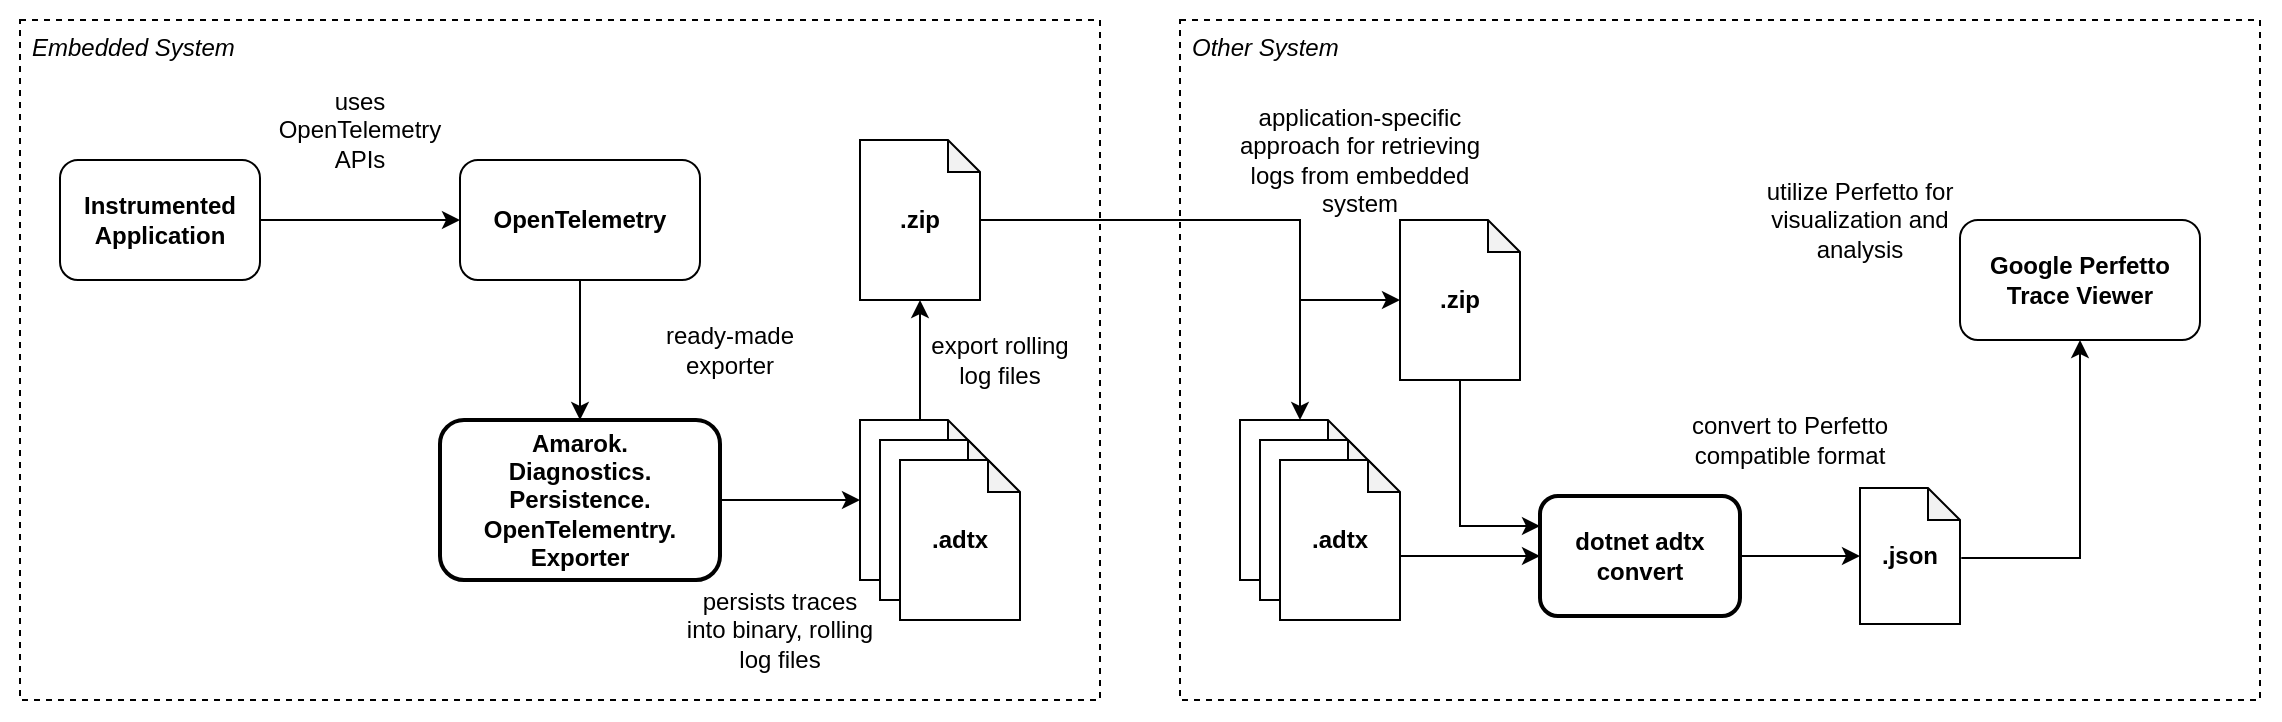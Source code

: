 <mxfile version="20.8.16" type="device"><diagram id="YuJUf8uzj3mHI4WgX2FS" name="Page-1"><mxGraphModel dx="1038" dy="706" grid="1" gridSize="10" guides="1" tooltips="1" connect="1" arrows="1" fold="1" page="1" pageScale="1" pageWidth="1169" pageHeight="827" math="0" shadow="0"><root><mxCell id="0"/><mxCell id="1" parent="0"/><mxCell id="1-Rvn6fp3p1bCdf23b4h-1" value="" style="rounded=0;whiteSpace=wrap;html=1;fontSize=16;strokeColor=none;" parent="1" vertex="1"><mxGeometry x="10" y="90" width="1140" height="360" as="geometry"/></mxCell><mxCell id="AkAmIeCnq4BpuojNItiG-7" value="Other System" style="rounded=0;whiteSpace=wrap;html=1;fillColor=default;dashed=1;verticalAlign=top;fontStyle=2;align=left;spacing=2;spacingTop=0;spacingLeft=4;perimeterSpacing=5;" parent="1" vertex="1"><mxGeometry x="600" y="100" width="540" height="340" as="geometry"/></mxCell><mxCell id="AkAmIeCnq4BpuojNItiG-1" value="Embedded System" style="rounded=0;whiteSpace=wrap;html=1;fillColor=default;dashed=1;verticalAlign=top;fontStyle=2;align=left;spacing=2;spacingTop=0;spacingLeft=4;perimeterSpacing=5;" parent="1" vertex="1"><mxGeometry x="20" y="100" width="540" height="340" as="geometry"/></mxCell><mxCell id="SJF9DmDJAav0LdkIqnQO-3" style="edgeStyle=orthogonalEdgeStyle;rounded=0;orthogonalLoop=1;jettySize=auto;html=1;fontStyle=1;exitX=1;exitY=0.5;exitDx=0;exitDy=0;entryX=0;entryY=0.5;entryDx=0;entryDy=0;" parent="1" source="SJF9DmDJAav0LdkIqnQO-1" target="AkAmIeCnq4BpuojNItiG-3" edge="1"><mxGeometry relative="1" as="geometry"><mxPoint x="200" y="200" as="targetPoint"/></mxGeometry></mxCell><mxCell id="SJF9DmDJAav0LdkIqnQO-1" value="Instrumented Application" style="rounded=1;whiteSpace=wrap;html=1;fontStyle=1;strokeWidth=1;" parent="1" vertex="1"><mxGeometry x="40" y="170" width="100" height="60" as="geometry"/></mxCell><mxCell id="MH_eT1EMx93FZZZnNA4_-4" style="edgeStyle=orthogonalEdgeStyle;rounded=0;orthogonalLoop=1;jettySize=auto;html=1;entryX=0.5;entryY=1;entryDx=0;entryDy=0;entryPerimeter=0;" parent="1" source="SJF9DmDJAav0LdkIqnQO-4" target="MH_eT1EMx93FZZZnNA4_-3" edge="1"><mxGeometry relative="1" as="geometry"/></mxCell><mxCell id="SJF9DmDJAav0LdkIqnQO-4" value=".atc" style="shape=note;whiteSpace=wrap;html=1;backgroundOutline=1;darkOpacity=0.05;size=16;fontStyle=1;strokeWidth=1;" parent="1" vertex="1"><mxGeometry x="440" y="300" width="60" height="80" as="geometry"/></mxCell><mxCell id="SJF9DmDJAav0LdkIqnQO-7" value=".atc" style="shape=note;whiteSpace=wrap;html=1;backgroundOutline=1;darkOpacity=0.05;size=16;fontStyle=1;strokeWidth=1;" parent="1" vertex="1"><mxGeometry x="450" y="310" width="60" height="80" as="geometry"/></mxCell><mxCell id="SJF9DmDJAav0LdkIqnQO-8" value=".adtx" style="shape=note;whiteSpace=wrap;html=1;backgroundOutline=1;darkOpacity=0.05;size=16;fontStyle=1;strokeWidth=1;" parent="1" vertex="1"><mxGeometry x="460" y="320" width="60" height="80" as="geometry"/></mxCell><mxCell id="SJF9DmDJAav0LdkIqnQO-13" value="uses OpenTelemetry APIs" style="text;html=1;align=center;verticalAlign=middle;whiteSpace=wrap;rounded=0;strokeWidth=2;" parent="1" vertex="1"><mxGeometry x="140" y="140" width="100" height="30" as="geometry"/></mxCell><mxCell id="AkAmIeCnq4BpuojNItiG-6" style="edgeStyle=orthogonalEdgeStyle;rounded=0;orthogonalLoop=1;jettySize=auto;html=1;exitX=1;exitY=0.5;exitDx=0;exitDy=0;entryX=0;entryY=0.5;entryDx=0;entryDy=0;entryPerimeter=0;" parent="1" source="SJF9DmDJAav0LdkIqnQO-17" target="SJF9DmDJAav0LdkIqnQO-4" edge="1"><mxGeometry relative="1" as="geometry"/></mxCell><mxCell id="SJF9DmDJAav0LdkIqnQO-17" value="Amarok.&lt;br&gt;Diagnostics.&lt;br&gt;Persistence.&lt;br&gt;OpenTelementry.&lt;br&gt;Exporter" style="rounded=1;whiteSpace=wrap;html=1;fontStyle=1;strokeWidth=2;" parent="1" vertex="1"><mxGeometry x="230" y="300" width="140" height="80" as="geometry"/></mxCell><mxCell id="SJF9DmDJAav0LdkIqnQO-22" style="edgeStyle=orthogonalEdgeStyle;rounded=0;orthogonalLoop=1;jettySize=auto;html=1;entryX=0;entryY=0.5;entryDx=0;entryDy=0;entryPerimeter=0;exitX=1;exitY=0.5;exitDx=0;exitDy=0;" parent="1" source="SJF9DmDJAav0LdkIqnQO-24" target="SJF9DmDJAav0LdkIqnQO-21" edge="1"><mxGeometry relative="1" as="geometry"><mxPoint x="790" y="300" as="sourcePoint"/></mxGeometry></mxCell><mxCell id="SJF9DmDJAav0LdkIqnQO-26" style="edgeStyle=orthogonalEdgeStyle;rounded=0;orthogonalLoop=1;jettySize=auto;html=1;exitX=1.013;exitY=0.515;exitDx=0;exitDy=0;entryX=0.5;entryY=1;entryDx=0;entryDy=0;exitPerimeter=0;" parent="1" source="SJF9DmDJAav0LdkIqnQO-21" target="SJF9DmDJAav0LdkIqnQO-25" edge="1"><mxGeometry relative="1" as="geometry"/></mxCell><mxCell id="SJF9DmDJAav0LdkIqnQO-21" value=".json" style="shape=note;whiteSpace=wrap;html=1;backgroundOutline=1;darkOpacity=0.05;size=16;fontStyle=1;strokeWidth=1;" parent="1" vertex="1"><mxGeometry x="940" y="334" width="50" height="68" as="geometry"/></mxCell><mxCell id="SJF9DmDJAav0LdkIqnQO-23" value="convert to Perfetto compatible format" style="text;html=1;align=center;verticalAlign=middle;whiteSpace=wrap;rounded=0;strokeWidth=2;" parent="1" vertex="1"><mxGeometry x="840" y="280" width="130" height="60" as="geometry"/></mxCell><mxCell id="SJF9DmDJAav0LdkIqnQO-24" value="dotnet adtx convert" style="rounded=1;whiteSpace=wrap;html=1;fontStyle=1;strokeWidth=2;" parent="1" vertex="1"><mxGeometry x="780" y="338" width="100" height="60" as="geometry"/></mxCell><mxCell id="SJF9DmDJAav0LdkIqnQO-25" value="Google Perfetto&lt;br&gt;Trace Viewer" style="rounded=1;whiteSpace=wrap;html=1;fontStyle=1;strokeWidth=1;" parent="1" vertex="1"><mxGeometry x="990" y="200" width="120" height="60" as="geometry"/></mxCell><mxCell id="_8kffTp9f2PSKax7xZP5-1" value="utilize Perfetto for visualization and analysis" style="text;html=1;align=center;verticalAlign=middle;whiteSpace=wrap;rounded=0;strokeWidth=2;" parent="1" vertex="1"><mxGeometry x="880" y="170" width="120" height="60" as="geometry"/></mxCell><mxCell id="AkAmIeCnq4BpuojNItiG-2" value="persists traces into binary, rolling log files" style="text;html=1;align=center;verticalAlign=middle;whiteSpace=wrap;rounded=0;strokeWidth=2;" parent="1" vertex="1"><mxGeometry x="350" y="390" width="100" height="30" as="geometry"/></mxCell><mxCell id="AkAmIeCnq4BpuojNItiG-4" style="edgeStyle=orthogonalEdgeStyle;rounded=0;orthogonalLoop=1;jettySize=auto;html=1;entryX=0.5;entryY=0;entryDx=0;entryDy=0;" parent="1" source="AkAmIeCnq4BpuojNItiG-3" target="SJF9DmDJAav0LdkIqnQO-17" edge="1"><mxGeometry relative="1" as="geometry"/></mxCell><mxCell id="AkAmIeCnq4BpuojNItiG-3" value="OpenTelemetry" style="rounded=1;whiteSpace=wrap;html=1;fontStyle=1;strokeWidth=1;" parent="1" vertex="1"><mxGeometry x="240" y="170" width="120" height="60" as="geometry"/></mxCell><mxCell id="AkAmIeCnq4BpuojNItiG-5" value="ready-made exporter" style="text;html=1;align=center;verticalAlign=middle;whiteSpace=wrap;rounded=0;strokeWidth=2;" parent="1" vertex="1"><mxGeometry x="330" y="250" width="90" height="30" as="geometry"/></mxCell><mxCell id="AkAmIeCnq4BpuojNItiG-11" value="" style="group" parent="1" vertex="1" connectable="0"><mxGeometry x="630" y="300" width="80" height="100" as="geometry"/></mxCell><mxCell id="AkAmIeCnq4BpuojNItiG-8" value=".atc" style="shape=note;whiteSpace=wrap;html=1;backgroundOutline=1;darkOpacity=0.05;size=16;fontStyle=1;strokeWidth=1;" parent="AkAmIeCnq4BpuojNItiG-11" vertex="1"><mxGeometry width="60" height="80" as="geometry"/></mxCell><mxCell id="AkAmIeCnq4BpuojNItiG-9" value=".atc" style="shape=note;whiteSpace=wrap;html=1;backgroundOutline=1;darkOpacity=0.05;size=16;fontStyle=1;strokeWidth=1;" parent="AkAmIeCnq4BpuojNItiG-11" vertex="1"><mxGeometry x="10" y="10" width="60" height="80" as="geometry"/></mxCell><mxCell id="AkAmIeCnq4BpuojNItiG-10" value=".adtx" style="shape=note;whiteSpace=wrap;html=1;backgroundOutline=1;darkOpacity=0.05;size=16;fontStyle=1;strokeWidth=1;" parent="AkAmIeCnq4BpuojNItiG-11" vertex="1"><mxGeometry x="20" y="20" width="60" height="80" as="geometry"/></mxCell><mxCell id="AkAmIeCnq4BpuojNItiG-13" value="application-specific approach for retrieving logs from embedded system" style="text;html=1;align=center;verticalAlign=middle;whiteSpace=wrap;rounded=0;strokeWidth=2;" parent="1" vertex="1"><mxGeometry x="620" y="150" width="140" height="40" as="geometry"/></mxCell><mxCell id="AkAmIeCnq4BpuojNItiG-14" style="edgeStyle=orthogonalEdgeStyle;rounded=0;orthogonalLoop=1;jettySize=auto;html=1;exitX=0;exitY=0;exitDx=60;exitDy=48;exitPerimeter=0;entryX=0;entryY=0.5;entryDx=0;entryDy=0;" parent="1" source="AkAmIeCnq4BpuojNItiG-10" target="SJF9DmDJAav0LdkIqnQO-24" edge="1"><mxGeometry relative="1" as="geometry"/></mxCell><mxCell id="MH_eT1EMx93FZZZnNA4_-6" style="edgeStyle=orthogonalEdgeStyle;rounded=0;orthogonalLoop=1;jettySize=auto;html=1;entryX=0.5;entryY=0;entryDx=0;entryDy=0;entryPerimeter=0;" parent="1" source="MH_eT1EMx93FZZZnNA4_-3" target="AkAmIeCnq4BpuojNItiG-8" edge="1"><mxGeometry relative="1" as="geometry"/></mxCell><mxCell id="MH_eT1EMx93FZZZnNA4_-8" style="edgeStyle=orthogonalEdgeStyle;rounded=0;orthogonalLoop=1;jettySize=auto;html=1;entryX=0;entryY=0.5;entryDx=0;entryDy=0;entryPerimeter=0;" parent="1" source="MH_eT1EMx93FZZZnNA4_-3" target="MH_eT1EMx93FZZZnNA4_-7" edge="1"><mxGeometry relative="1" as="geometry"><Array as="points"><mxPoint x="660" y="200"/><mxPoint x="660" y="240"/></Array></mxGeometry></mxCell><mxCell id="MH_eT1EMx93FZZZnNA4_-3" value=".zip" style="shape=note;whiteSpace=wrap;html=1;backgroundOutline=1;darkOpacity=0.05;size=16;fontStyle=1;strokeWidth=1;" parent="1" vertex="1"><mxGeometry x="440" y="160" width="60" height="80" as="geometry"/></mxCell><mxCell id="MH_eT1EMx93FZZZnNA4_-5" value="export rolling&lt;br&gt;log files" style="text;html=1;align=center;verticalAlign=middle;whiteSpace=wrap;rounded=0;strokeWidth=2;" parent="1" vertex="1"><mxGeometry x="460" y="255" width="100" height="30" as="geometry"/></mxCell><mxCell id="MH_eT1EMx93FZZZnNA4_-9" style="edgeStyle=orthogonalEdgeStyle;rounded=0;orthogonalLoop=1;jettySize=auto;html=1;exitX=0.5;exitY=1;exitDx=0;exitDy=0;exitPerimeter=0;entryX=0;entryY=0.25;entryDx=0;entryDy=0;" parent="1" source="MH_eT1EMx93FZZZnNA4_-7" target="SJF9DmDJAav0LdkIqnQO-24" edge="1"><mxGeometry relative="1" as="geometry"/></mxCell><mxCell id="MH_eT1EMx93FZZZnNA4_-7" value=".zip" style="shape=note;whiteSpace=wrap;html=1;backgroundOutline=1;darkOpacity=0.05;size=16;fontStyle=1;strokeWidth=1;" parent="1" vertex="1"><mxGeometry x="710" y="200" width="60" height="80" as="geometry"/></mxCell></root></mxGraphModel></diagram></mxfile>